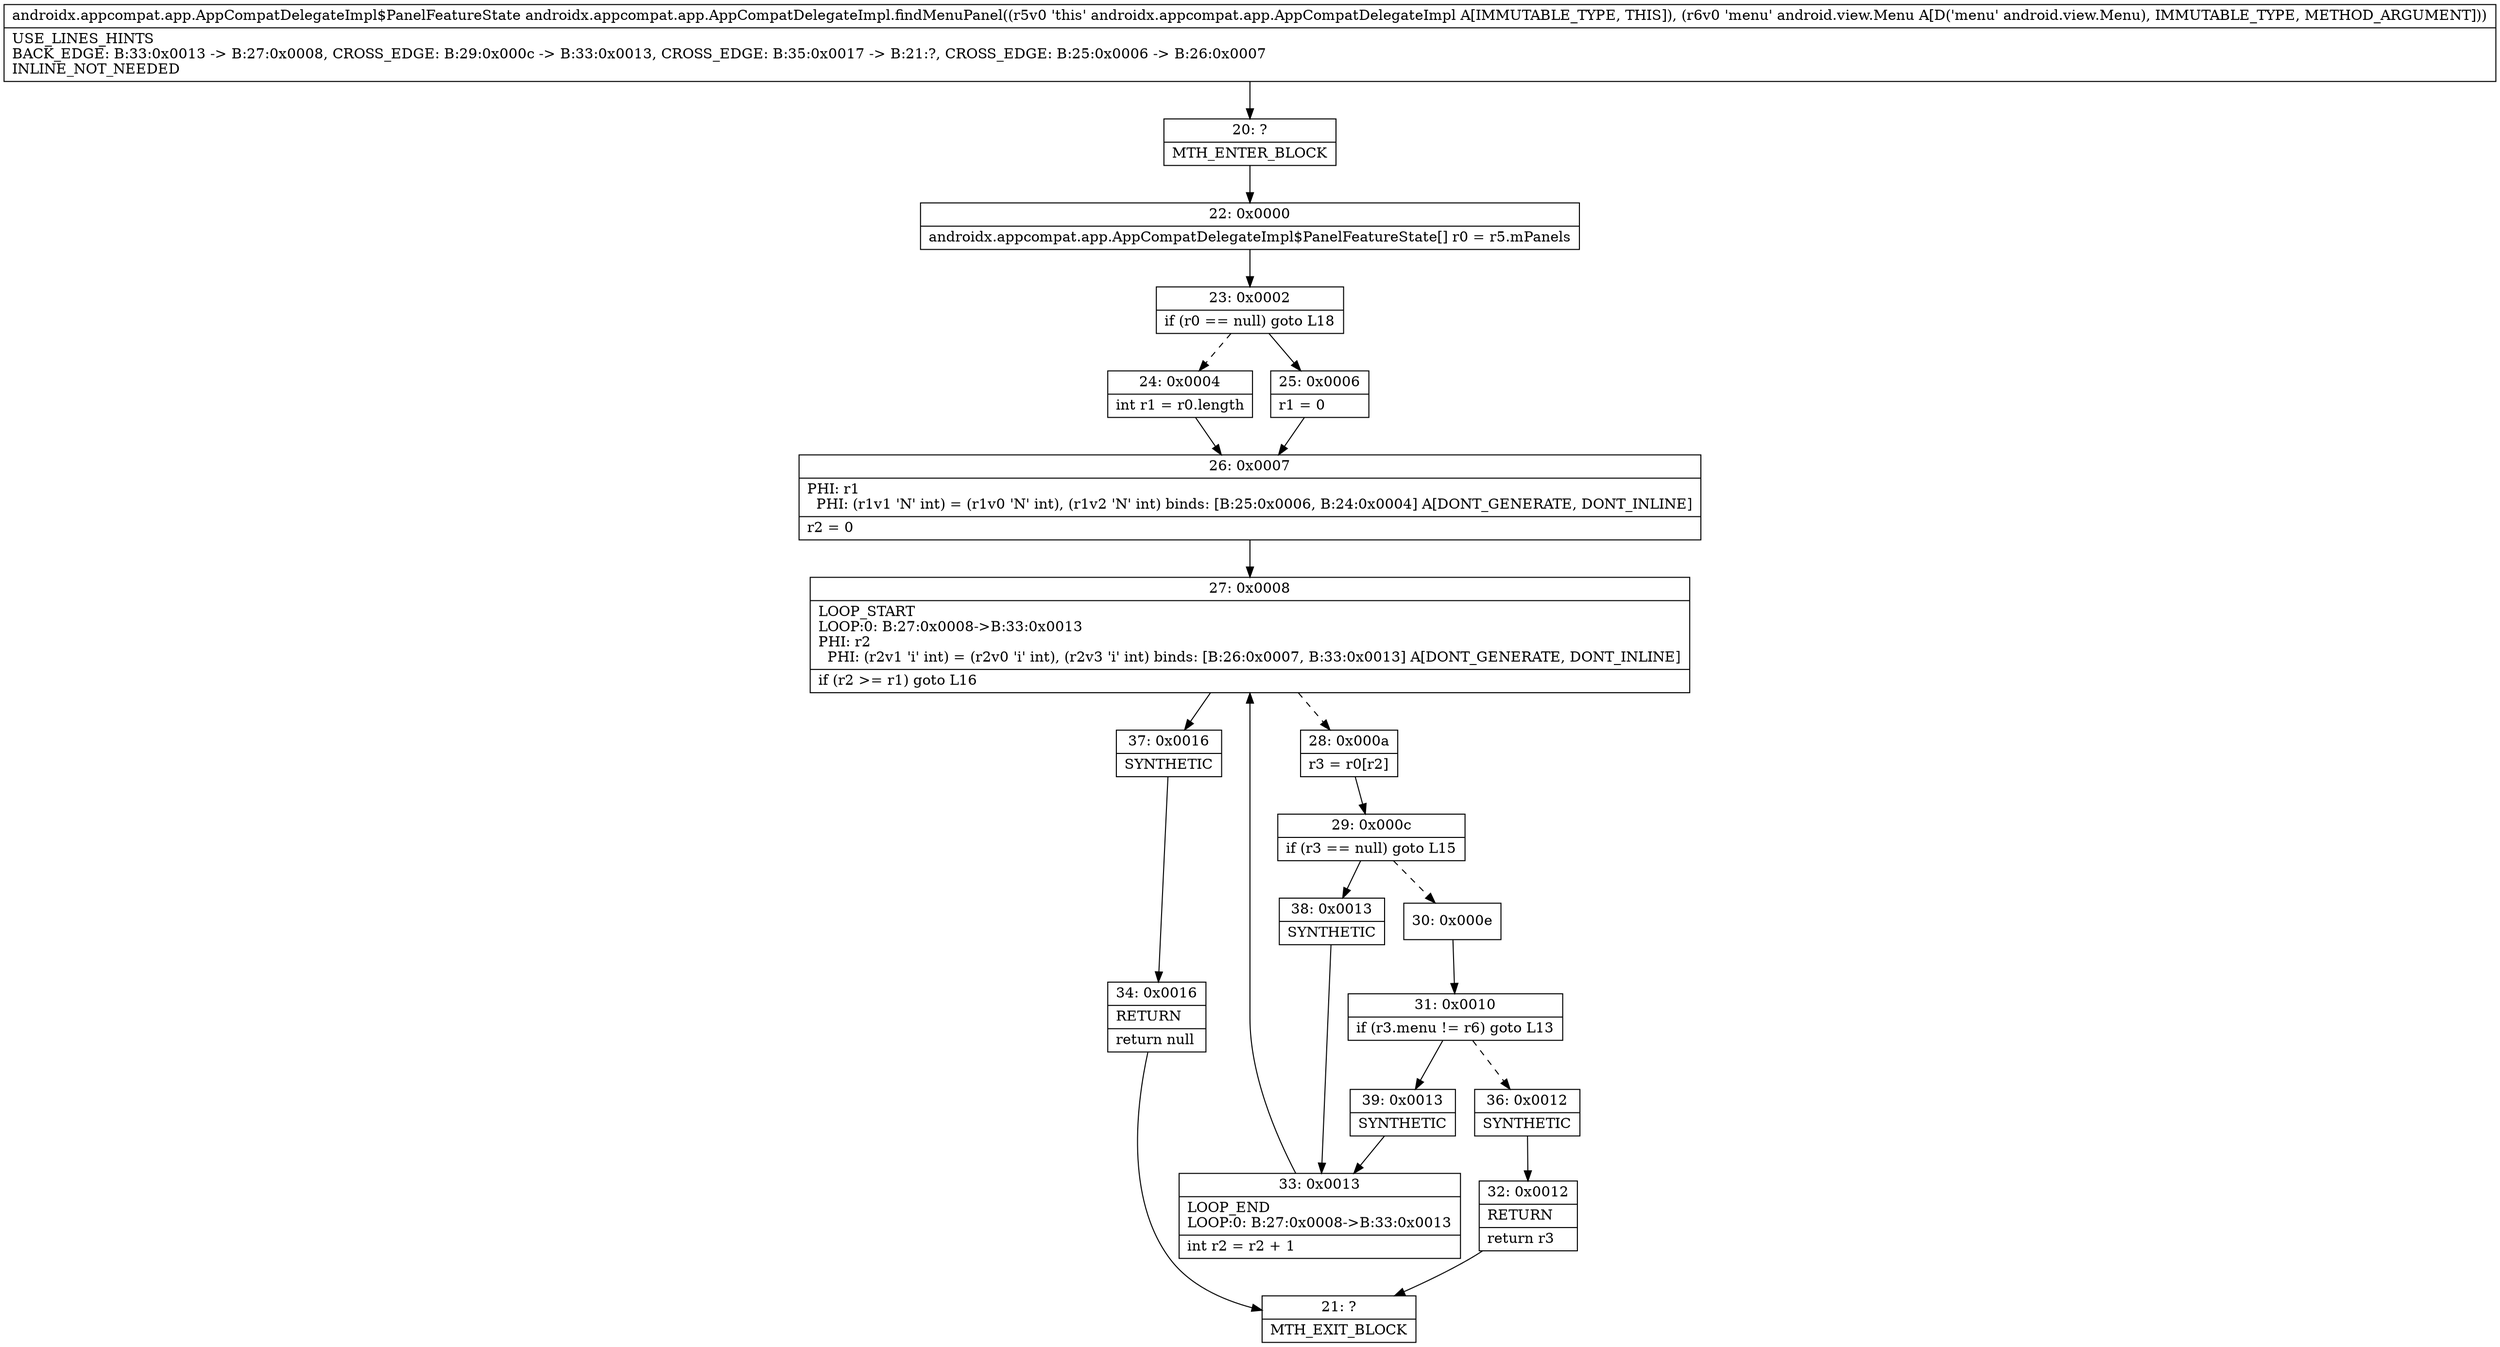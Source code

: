 digraph "CFG forandroidx.appcompat.app.AppCompatDelegateImpl.findMenuPanel(Landroid\/view\/Menu;)Landroidx\/appcompat\/app\/AppCompatDelegateImpl$PanelFeatureState;" {
Node_20 [shape=record,label="{20\:\ ?|MTH_ENTER_BLOCK\l}"];
Node_22 [shape=record,label="{22\:\ 0x0000|androidx.appcompat.app.AppCompatDelegateImpl$PanelFeatureState[] r0 = r5.mPanels\l}"];
Node_23 [shape=record,label="{23\:\ 0x0002|if (r0 == null) goto L18\l}"];
Node_24 [shape=record,label="{24\:\ 0x0004|int r1 = r0.length\l}"];
Node_26 [shape=record,label="{26\:\ 0x0007|PHI: r1 \l  PHI: (r1v1 'N' int) = (r1v0 'N' int), (r1v2 'N' int) binds: [B:25:0x0006, B:24:0x0004] A[DONT_GENERATE, DONT_INLINE]\l|r2 = 0\l}"];
Node_27 [shape=record,label="{27\:\ 0x0008|LOOP_START\lLOOP:0: B:27:0x0008\-\>B:33:0x0013\lPHI: r2 \l  PHI: (r2v1 'i' int) = (r2v0 'i' int), (r2v3 'i' int) binds: [B:26:0x0007, B:33:0x0013] A[DONT_GENERATE, DONT_INLINE]\l|if (r2 \>= r1) goto L16\l}"];
Node_28 [shape=record,label="{28\:\ 0x000a|r3 = r0[r2]\l}"];
Node_29 [shape=record,label="{29\:\ 0x000c|if (r3 == null) goto L15\l}"];
Node_30 [shape=record,label="{30\:\ 0x000e}"];
Node_31 [shape=record,label="{31\:\ 0x0010|if (r3.menu != r6) goto L13\l}"];
Node_36 [shape=record,label="{36\:\ 0x0012|SYNTHETIC\l}"];
Node_32 [shape=record,label="{32\:\ 0x0012|RETURN\l|return r3\l}"];
Node_21 [shape=record,label="{21\:\ ?|MTH_EXIT_BLOCK\l}"];
Node_39 [shape=record,label="{39\:\ 0x0013|SYNTHETIC\l}"];
Node_33 [shape=record,label="{33\:\ 0x0013|LOOP_END\lLOOP:0: B:27:0x0008\-\>B:33:0x0013\l|int r2 = r2 + 1\l}"];
Node_38 [shape=record,label="{38\:\ 0x0013|SYNTHETIC\l}"];
Node_37 [shape=record,label="{37\:\ 0x0016|SYNTHETIC\l}"];
Node_34 [shape=record,label="{34\:\ 0x0016|RETURN\l|return null\l}"];
Node_25 [shape=record,label="{25\:\ 0x0006|r1 = 0\l}"];
MethodNode[shape=record,label="{androidx.appcompat.app.AppCompatDelegateImpl$PanelFeatureState androidx.appcompat.app.AppCompatDelegateImpl.findMenuPanel((r5v0 'this' androidx.appcompat.app.AppCompatDelegateImpl A[IMMUTABLE_TYPE, THIS]), (r6v0 'menu' android.view.Menu A[D('menu' android.view.Menu), IMMUTABLE_TYPE, METHOD_ARGUMENT]))  | USE_LINES_HINTS\lBACK_EDGE: B:33:0x0013 \-\> B:27:0x0008, CROSS_EDGE: B:29:0x000c \-\> B:33:0x0013, CROSS_EDGE: B:35:0x0017 \-\> B:21:?, CROSS_EDGE: B:25:0x0006 \-\> B:26:0x0007\lINLINE_NOT_NEEDED\l}"];
MethodNode -> Node_20;Node_20 -> Node_22;
Node_22 -> Node_23;
Node_23 -> Node_24[style=dashed];
Node_23 -> Node_25;
Node_24 -> Node_26;
Node_26 -> Node_27;
Node_27 -> Node_28[style=dashed];
Node_27 -> Node_37;
Node_28 -> Node_29;
Node_29 -> Node_30[style=dashed];
Node_29 -> Node_38;
Node_30 -> Node_31;
Node_31 -> Node_36[style=dashed];
Node_31 -> Node_39;
Node_36 -> Node_32;
Node_32 -> Node_21;
Node_39 -> Node_33;
Node_33 -> Node_27;
Node_38 -> Node_33;
Node_37 -> Node_34;
Node_34 -> Node_21;
Node_25 -> Node_26;
}

